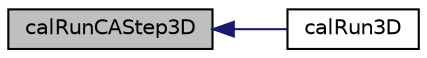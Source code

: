 digraph "calRunCAStep3D"
{
  edge [fontname="Helvetica",fontsize="10",labelfontname="Helvetica",labelfontsize="10"];
  node [fontname="Helvetica",fontsize="10",shape=record];
  rankdir="LR";
  Node1 [label="calRunCAStep3D",height=0.2,width=0.4,color="black", fillcolor="grey75", style="filled" fontcolor="black"];
  Node1 -> Node2 [dir="back",color="midnightblue",fontsize="10",style="solid",fontname="Helvetica"];
  Node2 [label="calRun3D",height=0.2,width=0.4,color="black", fillcolor="white", style="filled",URL="$cal3_d_run_8h.html#a4fffa0e7e846922e1d46c7ba82f9d921",tooltip="Main simulation cicle. It can become a loop is CALRun3D::final_step == 0. "];
}
